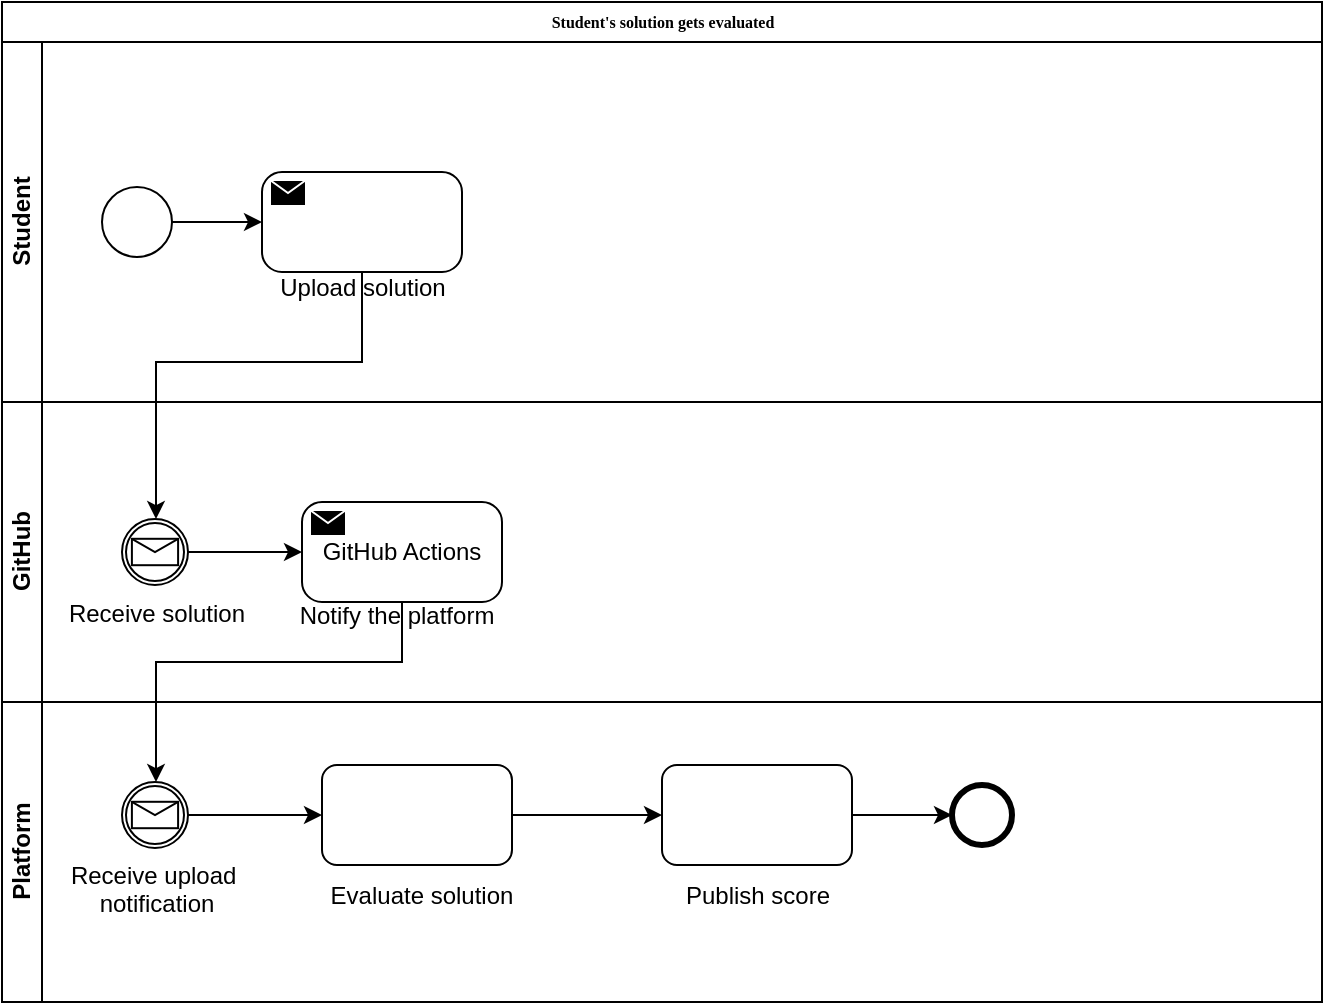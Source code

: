 <mxfile version="21.3.7" type="device">
  <diagram name="Page-1" id="c7488fd3-1785-93aa-aadb-54a6760d102a">
    <mxGraphModel dx="1027" dy="955" grid="1" gridSize="10" guides="1" tooltips="1" connect="1" arrows="1" fold="1" page="1" pageScale="1" pageWidth="1100" pageHeight="850" background="none" math="0" shadow="0">
      <root>
        <mxCell id="0" />
        <mxCell id="1" parent="0" />
        <mxCell id="CDbokZhid0h3c1UekMTh-214" value="Student&#39;s solution gets evaluated" style="swimlane;html=1;childLayout=stackLayout;horizontal=1;startSize=20;horizontalStack=0;rounded=0;shadow=0;labelBackgroundColor=none;strokeWidth=1;fontFamily=Verdana;fontSize=8;align=center;" vertex="1" parent="1">
          <mxGeometry x="60" y="140" width="660" height="350" as="geometry" />
        </mxCell>
        <mxCell id="CDbokZhid0h3c1UekMTh-215" value="Student" style="swimlane;html=1;startSize=20;horizontal=0;" vertex="1" parent="CDbokZhid0h3c1UekMTh-214">
          <mxGeometry y="20" width="660" height="180" as="geometry" />
        </mxCell>
        <mxCell id="CDbokZhid0h3c1UekMTh-306" style="edgeStyle=orthogonalEdgeStyle;rounded=0;orthogonalLoop=1;jettySize=auto;html=1;entryX=0;entryY=0.5;entryDx=0;entryDy=0;" edge="1" parent="CDbokZhid0h3c1UekMTh-215" source="CDbokZhid0h3c1UekMTh-304">
          <mxGeometry relative="1" as="geometry">
            <mxPoint x="130" y="90" as="targetPoint" />
          </mxGeometry>
        </mxCell>
        <mxCell id="CDbokZhid0h3c1UekMTh-304" value="" style="points=[[0.145,0.145,0],[0.5,0,0],[0.855,0.145,0],[1,0.5,0],[0.855,0.855,0],[0.5,1,0],[0.145,0.855,0],[0,0.5,0]];shape=mxgraph.bpmn.event;html=1;verticalLabelPosition=bottom;labelBackgroundColor=#ffffff;verticalAlign=top;align=center;perimeter=ellipsePerimeter;outlineConnect=0;aspect=fixed;outline=standard;symbol=general;" vertex="1" parent="CDbokZhid0h3c1UekMTh-215">
          <mxGeometry x="50" y="72.5" width="35" height="35" as="geometry" />
        </mxCell>
        <mxCell id="CDbokZhid0h3c1UekMTh-289" value="Upload solution" style="text;html=1;strokeColor=none;fillColor=none;align=center;verticalAlign=middle;whiteSpace=wrap;rounded=0;" vertex="1" parent="CDbokZhid0h3c1UekMTh-215">
          <mxGeometry x="132.5" y="107.5" width="95" height="30" as="geometry" />
        </mxCell>
        <mxCell id="CDbokZhid0h3c1UekMTh-307" value="" style="points=[[0.25,0,0],[0.5,0,0],[0.75,0,0],[1,0.25,0],[1,0.5,0],[1,0.75,0],[0.75,1,0],[0.5,1,0],[0.25,1,0],[0,0.75,0],[0,0.5,0],[0,0.25,0]];shape=mxgraph.bpmn.task;whiteSpace=wrap;rectStyle=rounded;size=10;html=1;container=1;expand=0;collapsible=0;taskMarker=send;" vertex="1" parent="CDbokZhid0h3c1UekMTh-215">
          <mxGeometry x="130" y="65" width="100" height="50" as="geometry" />
        </mxCell>
        <mxCell id="CDbokZhid0h3c1UekMTh-245" value="&lt;div&gt;GitHub&lt;/div&gt;" style="swimlane;html=1;startSize=20;horizontal=0;" vertex="1" parent="CDbokZhid0h3c1UekMTh-214">
          <mxGeometry y="200" width="660" height="150" as="geometry" />
        </mxCell>
        <mxCell id="CDbokZhid0h3c1UekMTh-311" style="edgeStyle=orthogonalEdgeStyle;rounded=0;orthogonalLoop=1;jettySize=auto;html=1;entryX=0;entryY=0.5;entryDx=0;entryDy=0;" edge="1" parent="CDbokZhid0h3c1UekMTh-245" source="CDbokZhid0h3c1UekMTh-298">
          <mxGeometry relative="1" as="geometry">
            <mxPoint x="150" y="75" as="targetPoint" />
          </mxGeometry>
        </mxCell>
        <mxCell id="CDbokZhid0h3c1UekMTh-298" value="Receive solution" style="points=[[0.145,0.145,0],[0.5,0,0],[0.855,0.145,0],[1,0.5,0],[0.855,0.855,0],[0.5,1,0],[0.145,0.855,0],[0,0.5,0]];shape=mxgraph.bpmn.event;html=1;verticalLabelPosition=bottom;labelBackgroundColor=#ffffff;verticalAlign=top;align=center;perimeter=ellipsePerimeter;outlineConnect=0;aspect=fixed;outline=catching;symbol=message;" vertex="1" parent="CDbokZhid0h3c1UekMTh-245">
          <mxGeometry x="60" y="58.5" width="33" height="33" as="geometry" />
        </mxCell>
        <mxCell id="CDbokZhid0h3c1UekMTh-312" value="GitHub Actions" style="points=[[0.25,0,0],[0.5,0,0],[0.75,0,0],[1,0.25,0],[1,0.5,0],[1,0.75,0],[0.75,1,0],[0.5,1,0],[0.25,1,0],[0,0.75,0],[0,0.5,0],[0,0.25,0]];shape=mxgraph.bpmn.task;whiteSpace=wrap;rectStyle=rounded;size=10;html=1;container=1;expand=0;collapsible=0;taskMarker=send;" vertex="1" parent="CDbokZhid0h3c1UekMTh-245">
          <mxGeometry x="150" y="50" width="100" height="50" as="geometry" />
        </mxCell>
        <mxCell id="CDbokZhid0h3c1UekMTh-313" value="Notify the platform" style="text;html=1;strokeColor=none;fillColor=none;align=center;verticalAlign=middle;whiteSpace=wrap;rounded=0;" vertex="1" parent="CDbokZhid0h3c1UekMTh-245">
          <mxGeometry x="145" y="91.5" width="105" height="30" as="geometry" />
        </mxCell>
        <mxCell id="CDbokZhid0h3c1UekMTh-309" style="edgeStyle=orthogonalEdgeStyle;rounded=0;orthogonalLoop=1;jettySize=auto;html=1;" edge="1" parent="CDbokZhid0h3c1UekMTh-214" source="CDbokZhid0h3c1UekMTh-307" target="CDbokZhid0h3c1UekMTh-298">
          <mxGeometry relative="1" as="geometry">
            <Array as="points">
              <mxPoint x="180" y="180" />
              <mxPoint x="77" y="180" />
            </Array>
          </mxGeometry>
        </mxCell>
        <mxCell id="CDbokZhid0h3c1UekMTh-308" value="Platform" style="swimlane;html=1;startSize=20;horizontal=0;" vertex="1" parent="1">
          <mxGeometry x="60" y="490" width="660" height="150" as="geometry" />
        </mxCell>
        <mxCell id="CDbokZhid0h3c1UekMTh-316" style="edgeStyle=orthogonalEdgeStyle;rounded=0;orthogonalLoop=1;jettySize=auto;html=1;entryX=0;entryY=0.5;entryDx=0;entryDy=0;" edge="1" parent="CDbokZhid0h3c1UekMTh-308" source="CDbokZhid0h3c1UekMTh-314" target="CDbokZhid0h3c1UekMTh-310">
          <mxGeometry relative="1" as="geometry" />
        </mxCell>
        <mxCell id="CDbokZhid0h3c1UekMTh-314" value="&lt;div&gt;Receive upload&amp;nbsp;&lt;/div&gt;&lt;div&gt;notification&lt;/div&gt;" style="points=[[0.145,0.145,0],[0.5,0,0],[0.855,0.145,0],[1,0.5,0],[0.855,0.855,0],[0.5,1,0],[0.145,0.855,0],[0,0.5,0]];shape=mxgraph.bpmn.event;html=1;verticalLabelPosition=bottom;labelBackgroundColor=#ffffff;verticalAlign=top;align=center;perimeter=ellipsePerimeter;outlineConnect=0;aspect=fixed;outline=catching;symbol=message;" vertex="1" parent="CDbokZhid0h3c1UekMTh-308">
          <mxGeometry x="60" y="40" width="33" height="33" as="geometry" />
        </mxCell>
        <mxCell id="CDbokZhid0h3c1UekMTh-322" style="edgeStyle=orthogonalEdgeStyle;rounded=0;orthogonalLoop=1;jettySize=auto;html=1;entryX=0;entryY=0.5;entryDx=0;entryDy=0;entryPerimeter=0;" edge="1" parent="CDbokZhid0h3c1UekMTh-308" source="CDbokZhid0h3c1UekMTh-310">
          <mxGeometry relative="1" as="geometry">
            <mxPoint x="330" y="56.5" as="targetPoint" />
          </mxGeometry>
        </mxCell>
        <mxCell id="CDbokZhid0h3c1UekMTh-310" value="&lt;font size=&quot;1&quot;&gt;&lt;br&gt;&lt;/font&gt;" style="rounded=1;whiteSpace=wrap;html=1;shadow=0;labelBackgroundColor=none;strokeWidth=1;fontFamily=Verdana;fontSize=8;align=center;" vertex="1" parent="CDbokZhid0h3c1UekMTh-308">
          <mxGeometry x="160" y="31.5" width="95" height="50" as="geometry" />
        </mxCell>
        <mxCell id="CDbokZhid0h3c1UekMTh-317" value="Evaluate solution" style="text;html=1;strokeColor=none;fillColor=none;align=center;verticalAlign=middle;whiteSpace=wrap;rounded=0;" vertex="1" parent="CDbokZhid0h3c1UekMTh-308">
          <mxGeometry x="160" y="81.5" width="100" height="30" as="geometry" />
        </mxCell>
        <mxCell id="CDbokZhid0h3c1UekMTh-328" style="edgeStyle=orthogonalEdgeStyle;rounded=0;orthogonalLoop=1;jettySize=auto;html=1;entryX=0;entryY=0.5;entryDx=0;entryDy=0;entryPerimeter=0;" edge="1" parent="CDbokZhid0h3c1UekMTh-308" source="CDbokZhid0h3c1UekMTh-326" target="CDbokZhid0h3c1UekMTh-225">
          <mxGeometry relative="1" as="geometry" />
        </mxCell>
        <mxCell id="CDbokZhid0h3c1UekMTh-326" value="&lt;font size=&quot;1&quot;&gt;&lt;br&gt;&lt;/font&gt;" style="rounded=1;whiteSpace=wrap;html=1;shadow=0;labelBackgroundColor=none;strokeWidth=1;fontFamily=Verdana;fontSize=8;align=center;" vertex="1" parent="CDbokZhid0h3c1UekMTh-308">
          <mxGeometry x="330" y="31.5" width="95" height="50" as="geometry" />
        </mxCell>
        <mxCell id="CDbokZhid0h3c1UekMTh-327" value="Publish score" style="text;html=1;strokeColor=none;fillColor=none;align=center;verticalAlign=middle;whiteSpace=wrap;rounded=0;" vertex="1" parent="CDbokZhid0h3c1UekMTh-308">
          <mxGeometry x="327.5" y="81.5" width="100" height="30" as="geometry" />
        </mxCell>
        <mxCell id="CDbokZhid0h3c1UekMTh-225" value="" style="points=[[0.145,0.145,0],[0.5,0,0],[0.855,0.145,0],[1,0.5,0],[0.855,0.855,0],[0.5,1,0],[0.145,0.855,0],[0,0.5,0]];shape=mxgraph.bpmn.event;html=1;verticalLabelPosition=bottom;labelBackgroundColor=#ffffff;verticalAlign=top;align=center;perimeter=ellipsePerimeter;outlineConnect=0;aspect=fixed;outline=end;symbol=terminate2;" vertex="1" parent="CDbokZhid0h3c1UekMTh-308">
          <mxGeometry x="475" y="41.5" width="30" height="30" as="geometry" />
        </mxCell>
        <mxCell id="CDbokZhid0h3c1UekMTh-315" style="edgeStyle=orthogonalEdgeStyle;rounded=0;orthogonalLoop=1;jettySize=auto;html=1;" edge="1" parent="1" source="CDbokZhid0h3c1UekMTh-312" target="CDbokZhid0h3c1UekMTh-314">
          <mxGeometry relative="1" as="geometry">
            <Array as="points">
              <mxPoint x="260" y="470" />
              <mxPoint x="137" y="470" />
            </Array>
          </mxGeometry>
        </mxCell>
      </root>
    </mxGraphModel>
  </diagram>
</mxfile>
